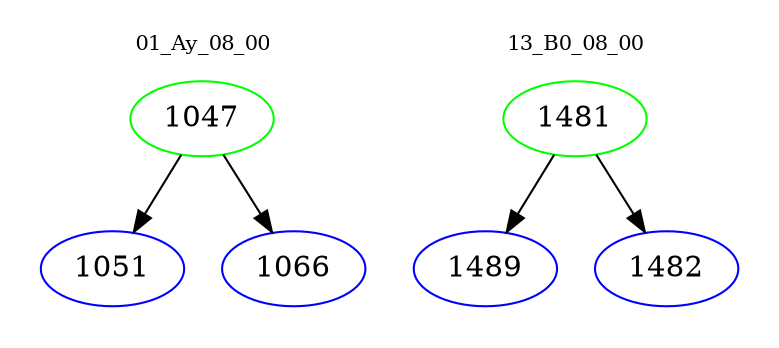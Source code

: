 digraph{
subgraph cluster_0 {
color = white
label = "01_Ay_08_00";
fontsize=10;
T0_1047 [label="1047", color="green"]
T0_1047 -> T0_1051 [color="black"]
T0_1051 [label="1051", color="blue"]
T0_1047 -> T0_1066 [color="black"]
T0_1066 [label="1066", color="blue"]
}
subgraph cluster_1 {
color = white
label = "13_B0_08_00";
fontsize=10;
T1_1481 [label="1481", color="green"]
T1_1481 -> T1_1489 [color="black"]
T1_1489 [label="1489", color="blue"]
T1_1481 -> T1_1482 [color="black"]
T1_1482 [label="1482", color="blue"]
}
}
